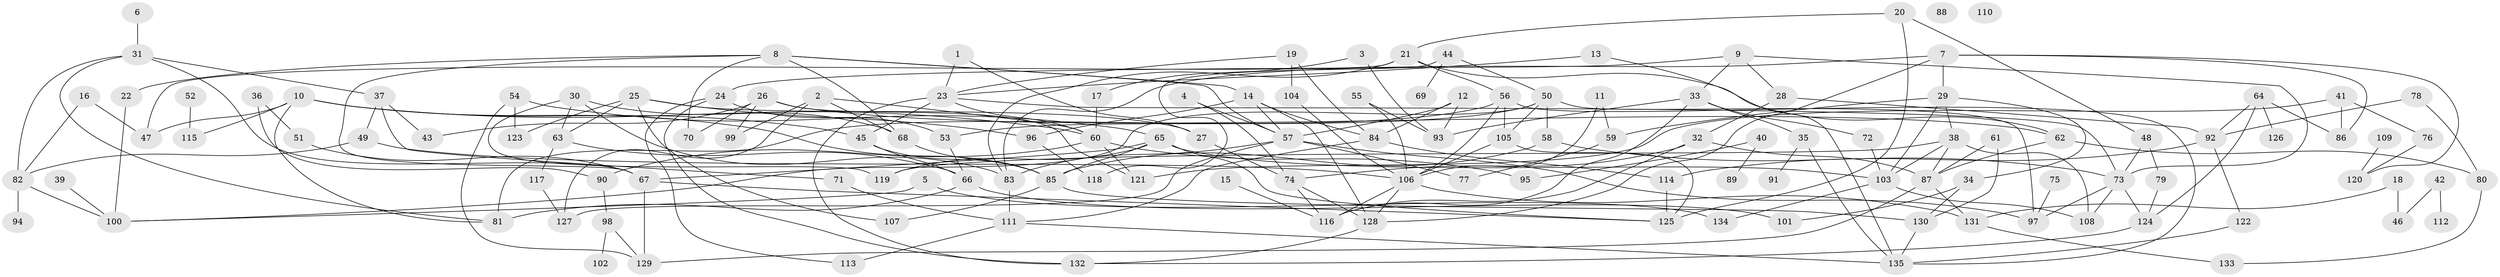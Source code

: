 // coarse degree distribution, {3: 0.16304347826086957, 6: 0.10869565217391304, 4: 0.09782608695652174, 5: 0.09782608695652174, 2: 0.2391304347826087, 10: 0.010869565217391304, 7: 0.06521739130434782, 1: 0.10869565217391304, 8: 0.06521739130434782, 11: 0.010869565217391304, 0: 0.021739130434782608, 9: 0.010869565217391304}
// Generated by graph-tools (version 1.1) at 2025/41/03/06/25 10:41:25]
// undirected, 135 vertices, 224 edges
graph export_dot {
graph [start="1"]
  node [color=gray90,style=filled];
  1;
  2;
  3;
  4;
  5;
  6;
  7;
  8;
  9;
  10;
  11;
  12;
  13;
  14;
  15;
  16;
  17;
  18;
  19;
  20;
  21;
  22;
  23;
  24;
  25;
  26;
  27;
  28;
  29;
  30;
  31;
  32;
  33;
  34;
  35;
  36;
  37;
  38;
  39;
  40;
  41;
  42;
  43;
  44;
  45;
  46;
  47;
  48;
  49;
  50;
  51;
  52;
  53;
  54;
  55;
  56;
  57;
  58;
  59;
  60;
  61;
  62;
  63;
  64;
  65;
  66;
  67;
  68;
  69;
  70;
  71;
  72;
  73;
  74;
  75;
  76;
  77;
  78;
  79;
  80;
  81;
  82;
  83;
  84;
  85;
  86;
  87;
  88;
  89;
  90;
  91;
  92;
  93;
  94;
  95;
  96;
  97;
  98;
  99;
  100;
  101;
  102;
  103;
  104;
  105;
  106;
  107;
  108;
  109;
  110;
  111;
  112;
  113;
  114;
  115;
  116;
  117;
  118;
  119;
  120;
  121;
  122;
  123;
  124;
  125;
  126;
  127;
  128;
  129;
  130;
  131;
  132;
  133;
  134;
  135;
  1 -- 23;
  1 -- 27;
  2 -- 60;
  2 -- 68;
  2 -- 99;
  2 -- 127;
  3 -- 17;
  3 -- 93;
  4 -- 57;
  4 -- 74;
  5 -- 100;
  5 -- 134;
  6 -- 31;
  7 -- 29;
  7 -- 83;
  7 -- 86;
  7 -- 120;
  7 -- 128;
  8 -- 14;
  8 -- 22;
  8 -- 57;
  8 -- 67;
  8 -- 68;
  8 -- 70;
  9 -- 24;
  9 -- 28;
  9 -- 33;
  9 -- 73;
  10 -- 45;
  10 -- 47;
  10 -- 60;
  10 -- 81;
  10 -- 85;
  10 -- 115;
  11 -- 59;
  11 -- 106;
  12 -- 57;
  12 -- 84;
  12 -- 93;
  13 -- 23;
  13 -- 135;
  14 -- 57;
  14 -- 84;
  14 -- 96;
  14 -- 128;
  15 -- 116;
  16 -- 47;
  16 -- 82;
  17 -- 60;
  18 -- 46;
  18 -- 131;
  19 -- 23;
  19 -- 84;
  19 -- 104;
  20 -- 21;
  20 -- 48;
  20 -- 125;
  21 -- 47;
  21 -- 56;
  21 -- 62;
  21 -- 83;
  22 -- 100;
  23 -- 45;
  23 -- 60;
  23 -- 73;
  23 -- 132;
  24 -- 53;
  24 -- 113;
  24 -- 132;
  25 -- 27;
  25 -- 63;
  25 -- 96;
  25 -- 107;
  25 -- 123;
  26 -- 43;
  26 -- 62;
  26 -- 70;
  26 -- 99;
  26 -- 121;
  27 -- 74;
  28 -- 32;
  28 -- 92;
  29 -- 34;
  29 -- 38;
  29 -- 59;
  29 -- 103;
  30 -- 63;
  30 -- 68;
  30 -- 83;
  30 -- 119;
  31 -- 37;
  31 -- 67;
  31 -- 81;
  31 -- 82;
  32 -- 74;
  32 -- 87;
  32 -- 116;
  33 -- 35;
  33 -- 72;
  33 -- 93;
  33 -- 116;
  34 -- 101;
  34 -- 130;
  35 -- 91;
  35 -- 135;
  36 -- 51;
  36 -- 90;
  37 -- 43;
  37 -- 49;
  37 -- 71;
  38 -- 87;
  38 -- 103;
  38 -- 108;
  38 -- 119;
  39 -- 100;
  40 -- 89;
  40 -- 95;
  41 -- 76;
  41 -- 86;
  41 -- 121;
  42 -- 46;
  42 -- 112;
  44 -- 50;
  44 -- 69;
  44 -- 118;
  45 -- 66;
  45 -- 85;
  48 -- 73;
  48 -- 79;
  49 -- 82;
  49 -- 106;
  50 -- 53;
  50 -- 58;
  50 -- 97;
  50 -- 100;
  50 -- 105;
  51 -- 67;
  52 -- 115;
  53 -- 66;
  54 -- 65;
  54 -- 123;
  54 -- 129;
  55 -- 93;
  55 -- 106;
  56 -- 81;
  56 -- 105;
  56 -- 106;
  56 -- 135;
  57 -- 77;
  57 -- 83;
  57 -- 97;
  57 -- 127;
  58 -- 73;
  58 -- 85;
  59 -- 77;
  60 -- 90;
  60 -- 95;
  60 -- 121;
  61 -- 87;
  61 -- 130;
  62 -- 80;
  62 -- 87;
  63 -- 66;
  63 -- 117;
  64 -- 86;
  64 -- 92;
  64 -- 124;
  64 -- 126;
  65 -- 67;
  65 -- 85;
  65 -- 103;
  65 -- 119;
  65 -- 125;
  66 -- 81;
  66 -- 101;
  67 -- 125;
  67 -- 129;
  68 -- 85;
  71 -- 111;
  72 -- 103;
  73 -- 97;
  73 -- 108;
  73 -- 124;
  74 -- 116;
  74 -- 128;
  75 -- 97;
  76 -- 120;
  78 -- 80;
  78 -- 92;
  79 -- 124;
  80 -- 133;
  82 -- 94;
  82 -- 100;
  83 -- 111;
  84 -- 111;
  84 -- 114;
  85 -- 107;
  85 -- 130;
  87 -- 129;
  87 -- 131;
  90 -- 98;
  92 -- 114;
  92 -- 122;
  96 -- 118;
  98 -- 102;
  98 -- 129;
  103 -- 108;
  103 -- 134;
  104 -- 106;
  105 -- 106;
  105 -- 125;
  106 -- 116;
  106 -- 128;
  106 -- 131;
  109 -- 120;
  111 -- 113;
  111 -- 135;
  114 -- 125;
  117 -- 127;
  122 -- 135;
  124 -- 132;
  128 -- 132;
  130 -- 135;
  131 -- 133;
}
